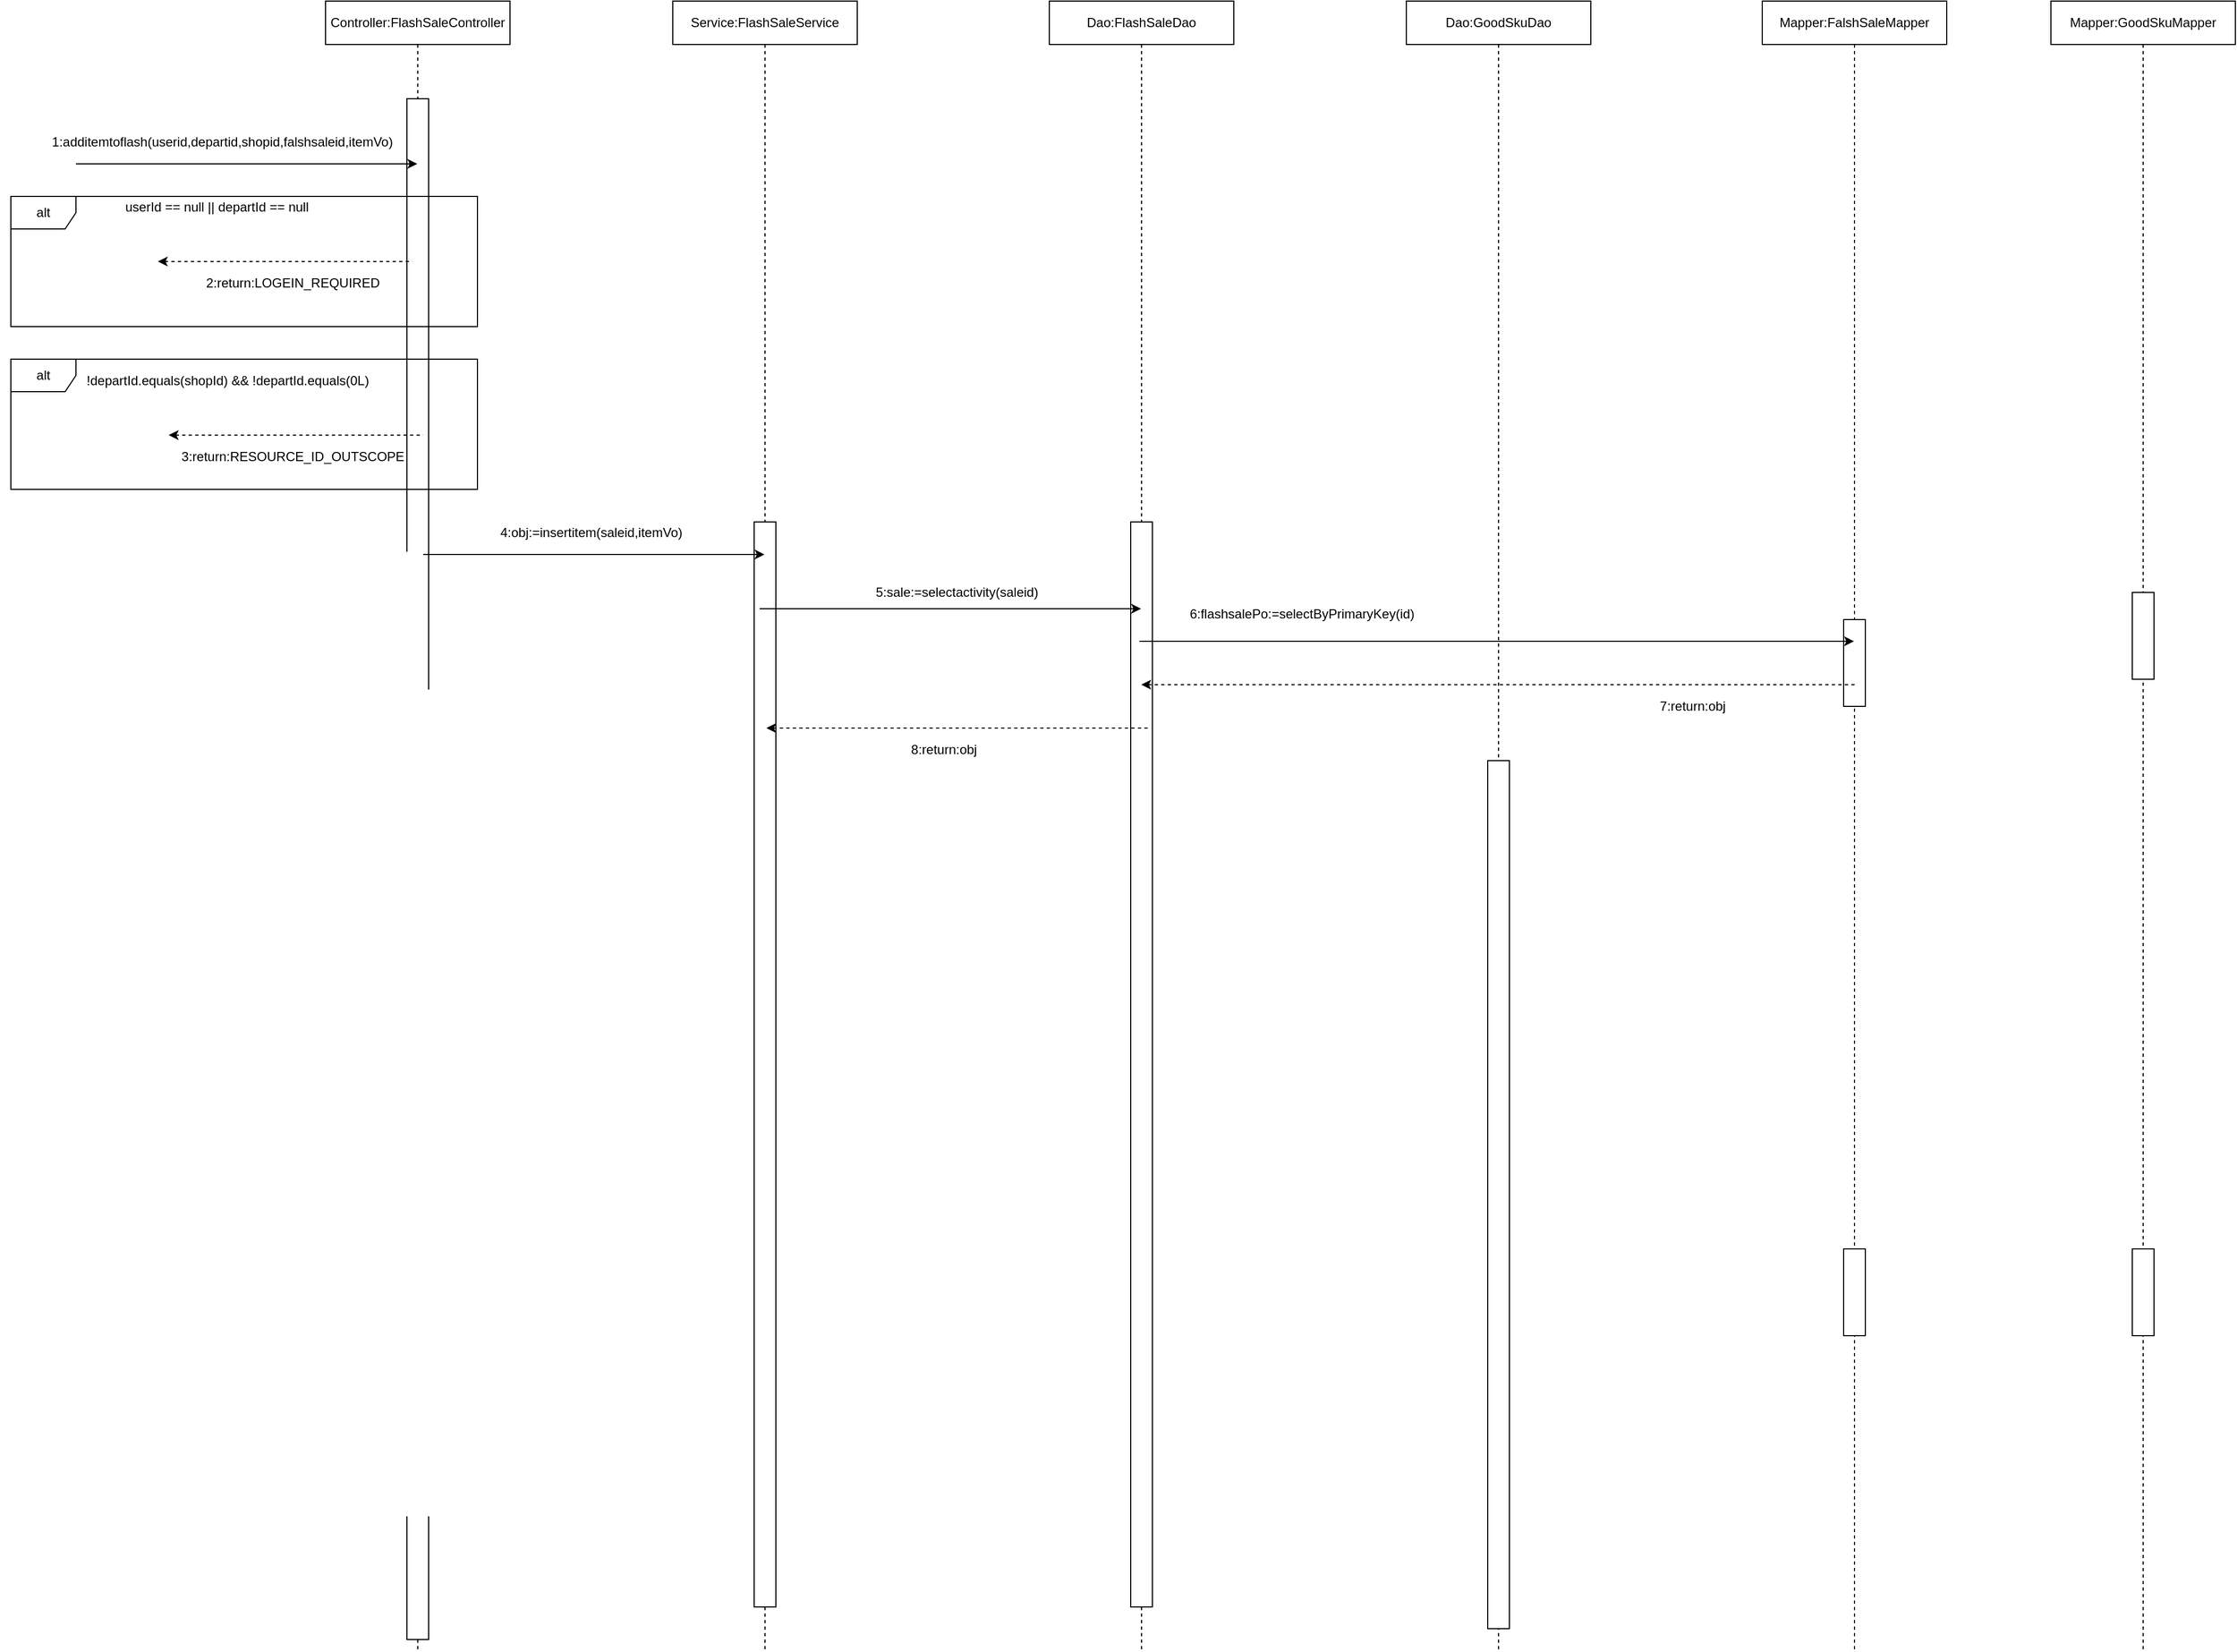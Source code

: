 <mxfile version="14.1.1" type="github">
  <diagram id="6f5KVJECECar6YocEBXC" name="Page-1">
    <mxGraphModel dx="1865" dy="587" grid="1" gridSize="10" guides="1" tooltips="1" connect="1" arrows="1" fold="1" page="1" pageScale="1" pageWidth="827" pageHeight="1169" math="0" shadow="0">
      <root>
        <mxCell id="0" />
        <mxCell id="1" parent="0" />
        <mxCell id="zYojqFAb5I6xokVoxq5k-1" value="Controller:FlashSaleController" style="shape=umlLifeline;perimeter=lifelinePerimeter;whiteSpace=wrap;html=1;container=1;collapsible=0;recursiveResize=0;outlineConnect=0;" vertex="1" parent="1">
          <mxGeometry x="160" y="40" width="170" height="1520" as="geometry" />
        </mxCell>
        <mxCell id="zYojqFAb5I6xokVoxq5k-2" value="" style="rounded=0;whiteSpace=wrap;html=1;" vertex="1" parent="zYojqFAb5I6xokVoxq5k-1">
          <mxGeometry x="75" y="90" width="20" height="1420" as="geometry" />
        </mxCell>
        <mxCell id="zYojqFAb5I6xokVoxq5k-3" value="Service:FlashSaleService" style="shape=umlLifeline;perimeter=lifelinePerimeter;whiteSpace=wrap;html=1;container=1;collapsible=0;recursiveResize=0;outlineConnect=0;" vertex="1" parent="1">
          <mxGeometry x="480" y="40" width="170" height="1520" as="geometry" />
        </mxCell>
        <mxCell id="zYojqFAb5I6xokVoxq5k-4" value="Dao:FlashSaleDao" style="shape=umlLifeline;perimeter=lifelinePerimeter;whiteSpace=wrap;html=1;container=1;collapsible=0;recursiveResize=0;outlineConnect=0;" vertex="1" parent="1">
          <mxGeometry x="827" y="40" width="170" height="1520" as="geometry" />
        </mxCell>
        <mxCell id="zYojqFAb5I6xokVoxq5k-84" value="" style="rounded=0;whiteSpace=wrap;html=1;" vertex="1" parent="zYojqFAb5I6xokVoxq5k-4">
          <mxGeometry x="75" y="480" width="20" height="1000" as="geometry" />
        </mxCell>
        <mxCell id="zYojqFAb5I6xokVoxq5k-5" value="Mapper:FalshSaleMapper" style="shape=umlLifeline;perimeter=lifelinePerimeter;whiteSpace=wrap;html=1;container=1;collapsible=0;recursiveResize=0;outlineConnect=0;" vertex="1" parent="1">
          <mxGeometry x="1484" y="40" width="170" height="1520" as="geometry" />
        </mxCell>
        <mxCell id="zYojqFAb5I6xokVoxq5k-6" value="" style="rounded=0;whiteSpace=wrap;html=1;" vertex="1" parent="zYojqFAb5I6xokVoxq5k-5">
          <mxGeometry x="75" y="570" width="20" height="80" as="geometry" />
        </mxCell>
        <mxCell id="zYojqFAb5I6xokVoxq5k-7" value="" style="rounded=0;whiteSpace=wrap;html=1;" vertex="1" parent="zYojqFAb5I6xokVoxq5k-5">
          <mxGeometry x="75" y="1150" width="20" height="80" as="geometry" />
        </mxCell>
        <mxCell id="zYojqFAb5I6xokVoxq5k-8" value="" style="rounded=0;whiteSpace=wrap;html=1;" vertex="1" parent="1">
          <mxGeometry x="555" y="520" width="20" height="1000" as="geometry" />
        </mxCell>
        <mxCell id="zYojqFAb5I6xokVoxq5k-55" value="Dao:GoodSkuDao" style="shape=umlLifeline;perimeter=lifelinePerimeter;whiteSpace=wrap;html=1;container=1;collapsible=0;recursiveResize=0;outlineConnect=0;" vertex="1" parent="1">
          <mxGeometry x="1156" y="40" width="170" height="1520" as="geometry" />
        </mxCell>
        <mxCell id="zYojqFAb5I6xokVoxq5k-85" value="" style="rounded=0;whiteSpace=wrap;html=1;" vertex="1" parent="zYojqFAb5I6xokVoxq5k-55">
          <mxGeometry x="75" y="700" width="20" height="800" as="geometry" />
        </mxCell>
        <mxCell id="zYojqFAb5I6xokVoxq5k-56" value="Mapper:GoodSkuMapper" style="shape=umlLifeline;perimeter=lifelinePerimeter;whiteSpace=wrap;html=1;container=1;collapsible=0;recursiveResize=0;outlineConnect=0;" vertex="1" parent="1">
          <mxGeometry x="1750" y="40" width="170" height="1520" as="geometry" />
        </mxCell>
        <mxCell id="zYojqFAb5I6xokVoxq5k-57" value="" style="rounded=0;whiteSpace=wrap;html=1;" vertex="1" parent="zYojqFAb5I6xokVoxq5k-56">
          <mxGeometry x="75" y="545" width="20" height="80" as="geometry" />
        </mxCell>
        <mxCell id="zYojqFAb5I6xokVoxq5k-58" value="" style="rounded=0;whiteSpace=wrap;html=1;" vertex="1" parent="zYojqFAb5I6xokVoxq5k-56">
          <mxGeometry x="75" y="1150" width="20" height="80" as="geometry" />
        </mxCell>
        <mxCell id="zYojqFAb5I6xokVoxq5k-59" value="1:additemtoflash(userid,departid,shopid,falshsaleid,itemVo)" style="text;html=1;strokeColor=none;fillColor=none;align=center;verticalAlign=middle;whiteSpace=wrap;rounded=0;" vertex="1" parent="1">
          <mxGeometry x="-140" y="160" width="410" height="20" as="geometry" />
        </mxCell>
        <mxCell id="zYojqFAb5I6xokVoxq5k-60" value="" style="endArrow=classic;html=1;" edge="1" parent="1">
          <mxGeometry width="50" height="50" relative="1" as="geometry">
            <mxPoint x="-70" y="190" as="sourcePoint" />
            <mxPoint x="244.5" y="190" as="targetPoint" />
            <Array as="points">
              <mxPoint x="110" y="190" />
            </Array>
          </mxGeometry>
        </mxCell>
        <mxCell id="zYojqFAb5I6xokVoxq5k-61" value="" style="endArrow=none;html=1;dashed=1;startArrow=classic;startFill=1;endFill=0;" edge="1" parent="1">
          <mxGeometry width="50" height="50" relative="1" as="geometry">
            <mxPoint x="5.5" y="280" as="sourcePoint" />
            <mxPoint x="240" y="280" as="targetPoint" />
            <Array as="points">
              <mxPoint x="105.5" y="280" />
            </Array>
          </mxGeometry>
        </mxCell>
        <mxCell id="zYojqFAb5I6xokVoxq5k-62" value="2:return:LOGEIN_REQUIRED" style="text;html=1;strokeColor=none;fillColor=none;align=center;verticalAlign=middle;whiteSpace=wrap;rounded=0;" vertex="1" parent="1">
          <mxGeometry x="20" y="290" width="220" height="20" as="geometry" />
        </mxCell>
        <mxCell id="zYojqFAb5I6xokVoxq5k-63" value="alt" style="shape=umlFrame;whiteSpace=wrap;html=1;" vertex="1" parent="1">
          <mxGeometry x="-130" y="220" width="430" height="120" as="geometry" />
        </mxCell>
        <mxCell id="zYojqFAb5I6xokVoxq5k-64" value="userId == null || departId == null" style="text;html=1;strokeColor=none;fillColor=none;align=center;verticalAlign=middle;whiteSpace=wrap;rounded=0;" vertex="1" parent="1">
          <mxGeometry x="-95" y="220" width="310" height="20" as="geometry" />
        </mxCell>
        <mxCell id="zYojqFAb5I6xokVoxq5k-77" value="" style="endArrow=none;html=1;dashed=1;startArrow=classic;startFill=1;endFill=0;" edge="1" parent="1">
          <mxGeometry width="50" height="50" relative="1" as="geometry">
            <mxPoint x="15.5" y="440" as="sourcePoint" />
            <mxPoint x="250.0" y="440" as="targetPoint" />
            <Array as="points">
              <mxPoint x="115.5" y="440" />
            </Array>
          </mxGeometry>
        </mxCell>
        <mxCell id="zYojqFAb5I6xokVoxq5k-78" value="3:return:RESOURCE_ID_OUTSCOPE" style="text;html=1;strokeColor=none;fillColor=none;align=center;verticalAlign=middle;whiteSpace=wrap;rounded=0;" vertex="1" parent="1">
          <mxGeometry x="20" y="450" width="220" height="20" as="geometry" />
        </mxCell>
        <mxCell id="zYojqFAb5I6xokVoxq5k-79" value="alt" style="shape=umlFrame;whiteSpace=wrap;html=1;" vertex="1" parent="1">
          <mxGeometry x="-130" y="370" width="430" height="120" as="geometry" />
        </mxCell>
        <mxCell id="zYojqFAb5I6xokVoxq5k-80" value="!departId.equals(shopId) &amp;amp;&amp;amp; !departId.equals(0L)" style="text;html=1;strokeColor=none;fillColor=none;align=center;verticalAlign=middle;whiteSpace=wrap;rounded=0;" vertex="1" parent="1">
          <mxGeometry x="-85" y="380" width="310" height="20" as="geometry" />
        </mxCell>
        <mxCell id="zYojqFAb5I6xokVoxq5k-81" value="" style="endArrow=classic;html=1;" edge="1" parent="1">
          <mxGeometry width="50" height="50" relative="1" as="geometry">
            <mxPoint x="250" y="550" as="sourcePoint" />
            <mxPoint x="564.5" y="550" as="targetPoint" />
            <Array as="points">
              <mxPoint x="430" y="550" />
            </Array>
          </mxGeometry>
        </mxCell>
        <mxCell id="zYojqFAb5I6xokVoxq5k-82" value="4:obj:=insertitem(saleid,itemVo)" style="text;html=1;strokeColor=none;fillColor=none;align=center;verticalAlign=middle;whiteSpace=wrap;rounded=0;" vertex="1" parent="1">
          <mxGeometry x="320" y="520" width="170" height="20" as="geometry" />
        </mxCell>
        <mxCell id="zYojqFAb5I6xokVoxq5k-83" value="" style="endArrow=classic;html=1;" edge="1" parent="1" target="zYojqFAb5I6xokVoxq5k-4">
          <mxGeometry width="50" height="50" relative="1" as="geometry">
            <mxPoint x="560.0" y="600" as="sourcePoint" />
            <mxPoint x="874.5" y="600" as="targetPoint" />
            <Array as="points">
              <mxPoint x="740" y="600" />
            </Array>
          </mxGeometry>
        </mxCell>
        <mxCell id="zYojqFAb5I6xokVoxq5k-86" value="5:sale:=selectactivity(saleid)" style="text;html=1;strokeColor=none;fillColor=none;align=center;verticalAlign=middle;whiteSpace=wrap;rounded=0;" vertex="1" parent="1">
          <mxGeometry x="657" y="575" width="170" height="20" as="geometry" />
        </mxCell>
        <mxCell id="zYojqFAb5I6xokVoxq5k-87" value="" style="endArrow=classic;html=1;" edge="1" parent="1" target="zYojqFAb5I6xokVoxq5k-5">
          <mxGeometry width="50" height="50" relative="1" as="geometry">
            <mxPoint x="910" y="630" as="sourcePoint" />
            <mxPoint x="1261.5" y="630" as="targetPoint" />
            <Array as="points">
              <mxPoint x="1090" y="630" />
            </Array>
          </mxGeometry>
        </mxCell>
        <mxCell id="zYojqFAb5I6xokVoxq5k-88" value="6:flashsalePo:=selectByPrimaryKey(id)" style="text;html=1;strokeColor=none;fillColor=none;align=center;verticalAlign=middle;whiteSpace=wrap;rounded=0;" vertex="1" parent="1">
          <mxGeometry x="940" y="595" width="240" height="20" as="geometry" />
        </mxCell>
        <mxCell id="zYojqFAb5I6xokVoxq5k-89" value="" style="endArrow=none;html=1;dashed=1;startArrow=classic;startFill=1;endFill=0;" edge="1" parent="1">
          <mxGeometry width="50" height="50" relative="1" as="geometry">
            <mxPoint x="911.75" y="670" as="sourcePoint" />
            <mxPoint x="1570.25" y="670" as="targetPoint" />
            <Array as="points">
              <mxPoint x="1091.75" y="670" />
            </Array>
          </mxGeometry>
        </mxCell>
        <mxCell id="zYojqFAb5I6xokVoxq5k-90" value="7:return:obj" style="text;html=1;strokeColor=none;fillColor=none;align=center;verticalAlign=middle;whiteSpace=wrap;rounded=0;" vertex="1" parent="1">
          <mxGeometry x="1300" y="680" width="240" height="20" as="geometry" />
        </mxCell>
        <mxCell id="zYojqFAb5I6xokVoxq5k-92" value="" style="endArrow=none;html=1;startArrow=classic;startFill=1;endFill=0;dashed=1;" edge="1" parent="1">
          <mxGeometry width="50" height="50" relative="1" as="geometry">
            <mxPoint x="566.25" y="710" as="sourcePoint" />
            <mxPoint x="917.75" y="710" as="targetPoint" />
            <Array as="points">
              <mxPoint x="746.25" y="710" />
            </Array>
          </mxGeometry>
        </mxCell>
        <mxCell id="zYojqFAb5I6xokVoxq5k-93" value="8:return:obj" style="text;html=1;strokeColor=none;fillColor=none;align=center;verticalAlign=middle;whiteSpace=wrap;rounded=0;" vertex="1" parent="1">
          <mxGeometry x="610" y="720" width="240" height="20" as="geometry" />
        </mxCell>
      </root>
    </mxGraphModel>
  </diagram>
</mxfile>
